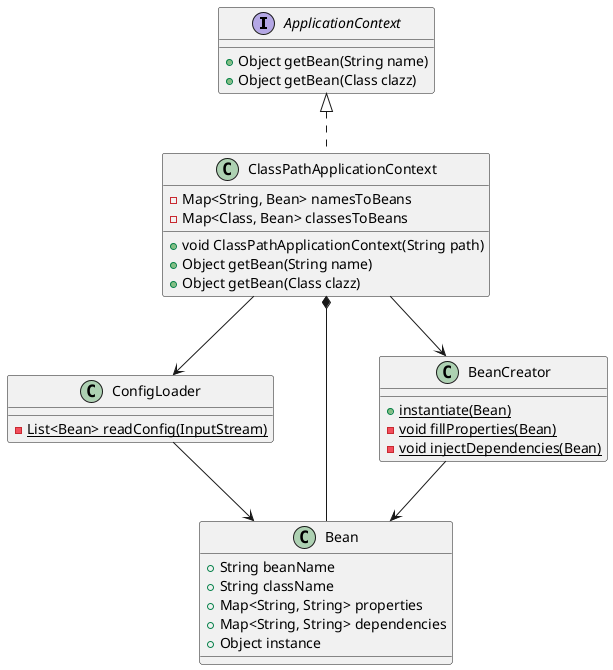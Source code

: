 @startuml
'https://plantuml.com/class-diagram

interface ApplicationContext {
+ Object getBean(String name)
+ Object getBean(Class clazz)
}

class ClassPathApplicationContext implements ApplicationContext {
'- File configFile
- Map<String, Bean> namesToBeans
- Map<Class, Bean> classesToBeans

+ void ClassPathApplicationContext(String path)
+ Object getBean(String name)
+ Object getBean(Class clazz)
}

ClassPathApplicationContext *-- Bean
ConfigLoader --> Bean
BeanCreator --> Bean
ClassPathApplicationContext -> ConfigLoader
ClassPathApplicationContext --> BeanCreator

class ConfigLoader {
'+ Map<String, BeanConfig> beanConfigs;
- List<Bean> readConfig(InputStream) {static}
'+ BeanConfig getBeanConfig(String beanName)
}

'ConfigLoader *-- BeanConfig


class BeanCreator {
+ instantiate(Bean) {static}
- void fillProperties(Bean) {static}
- void injectDependencies(Bean) {static}
}


class Bean {
+ String beanName
+ String className
+ Map<String, String> properties
+ Map<String, String> dependencies
+ Object instance
}


@enduml